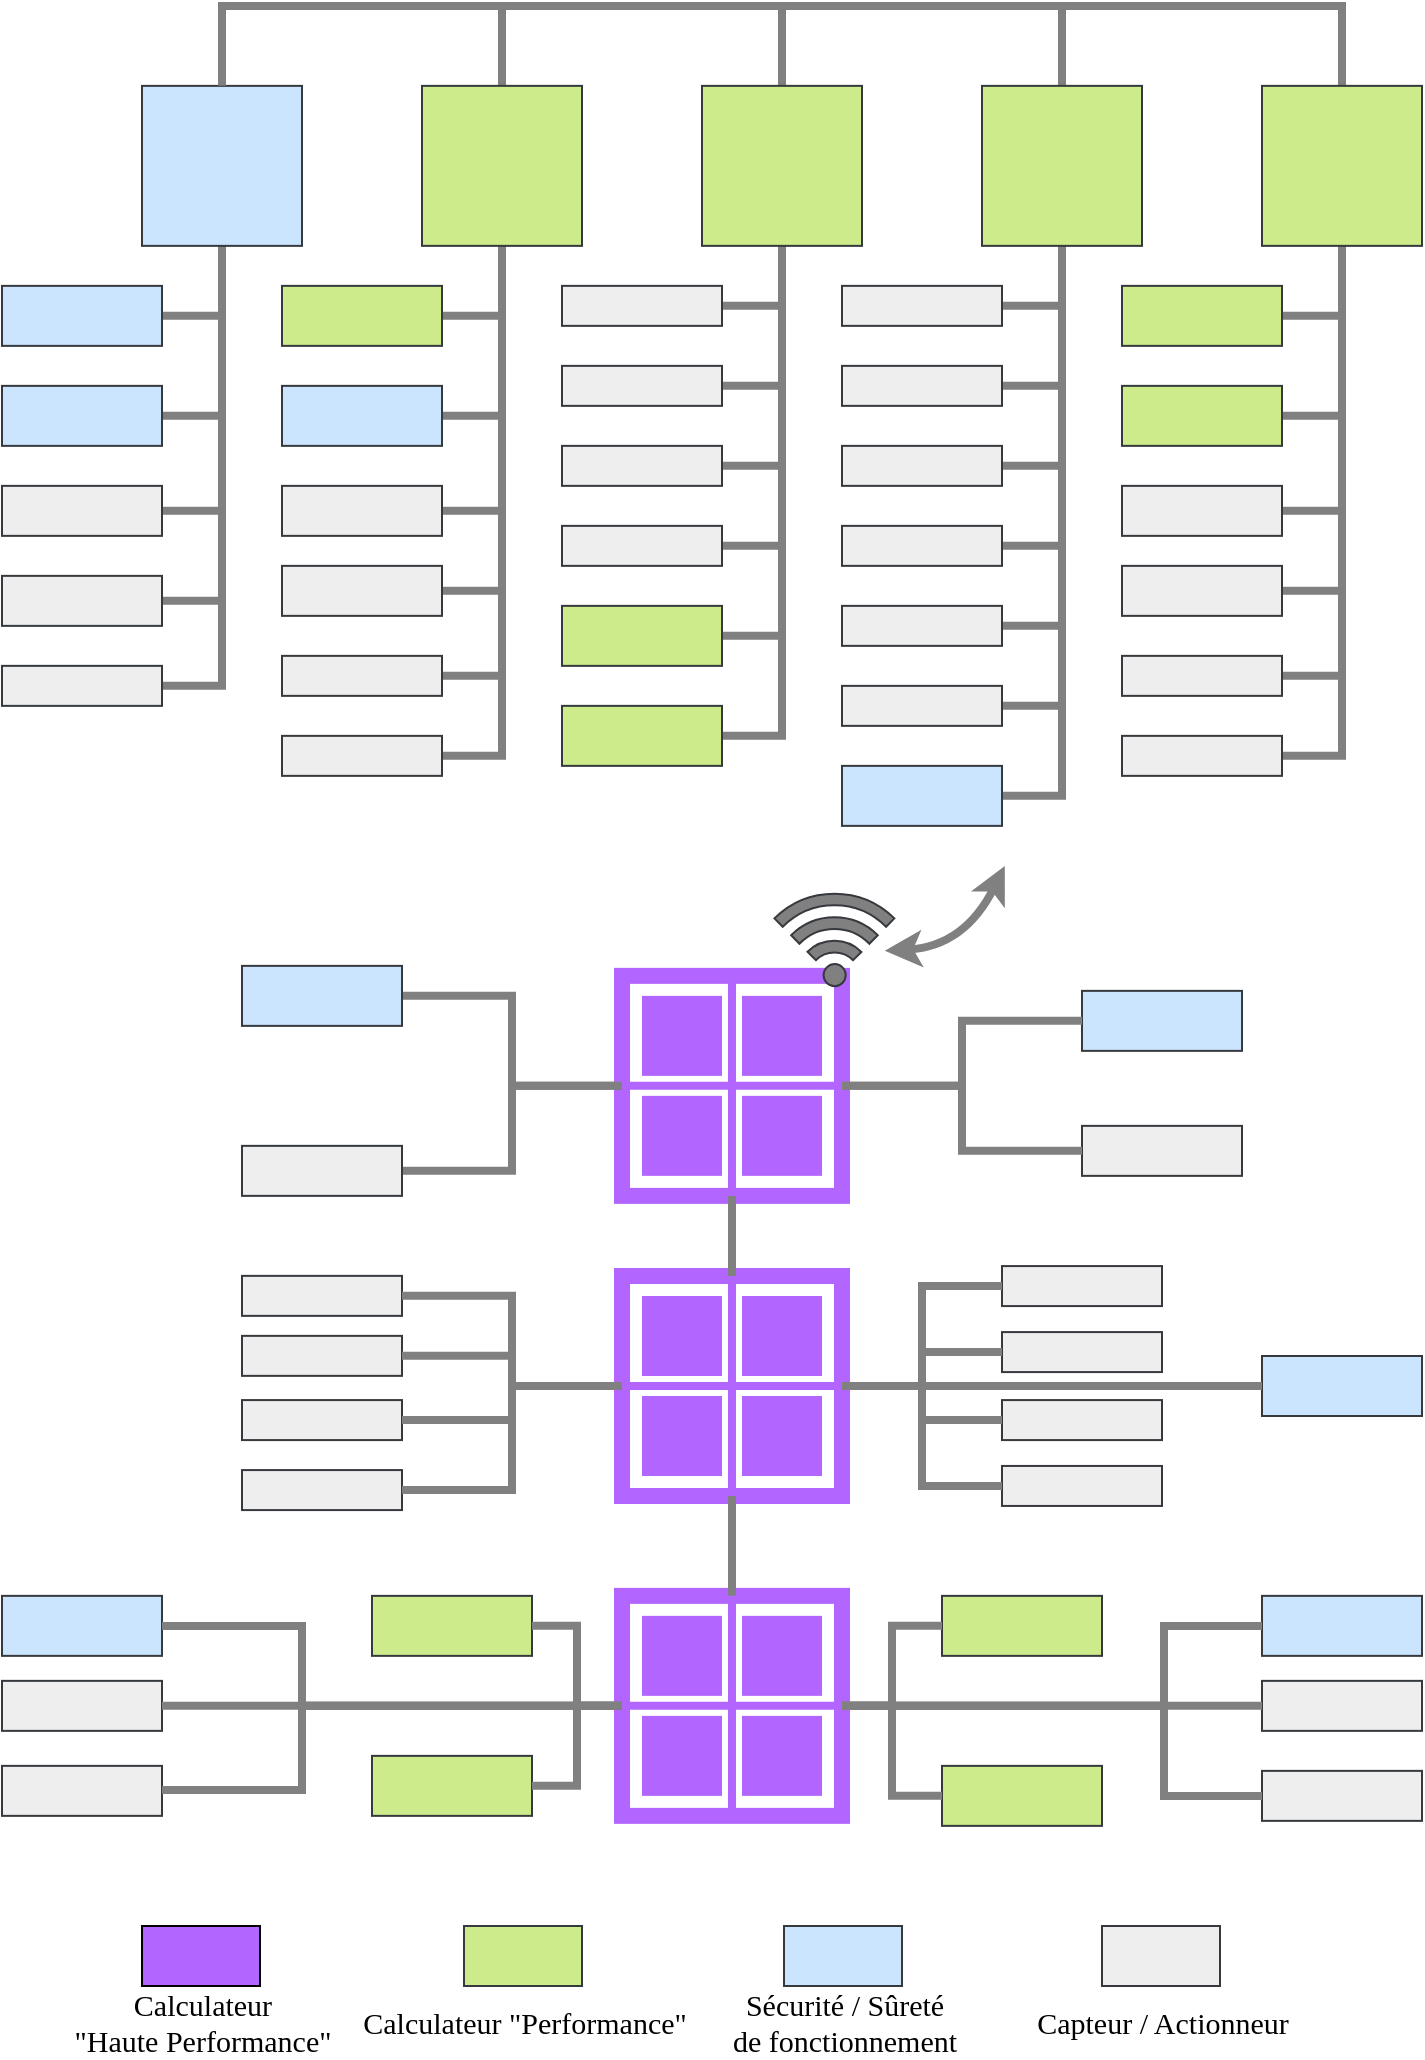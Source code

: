 <mxfile version="19.0.3" type="device"><diagram id="6a731a19-8d31-9384-78a2-239565b7b9f0" name="Page-1"><mxGraphModel dx="826" dy="1018" grid="1" gridSize="10" guides="1" tooltips="1" connect="1" arrows="1" fold="1" page="1" pageScale="1" pageWidth="827" pageHeight="1169" background="none" math="0" shadow="0"><root><mxCell id="0"/><mxCell id="1" parent="0"/><mxCell id="04_-wa05nAmC0CfbN7L5-2446" value="" style="rounded=0;whiteSpace=wrap;html=1;shadow=0;sketch=0;fillColor=none;strokeColor=#B266FF;strokeWidth=8;" parent="1" vertex="1"><mxGeometry x="369" y="675" width="110" height="110" as="geometry"/></mxCell><mxCell id="04_-wa05nAmC0CfbN7L5-2442" value="" style="rounded=0;whiteSpace=wrap;html=1;shadow=0;sketch=0;fillColor=none;strokeColor=#B266FF;strokeWidth=8;" parent="1" vertex="1"><mxGeometry x="369" y="524.93" width="110" height="110" as="geometry"/></mxCell><mxCell id="04_-wa05nAmC0CfbN7L5-2496" value="" style="rounded=0;whiteSpace=wrap;html=1;shadow=0;sketch=0;fillColor=none;strokeColor=#B266FF;strokeWidth=8;" parent="1" vertex="1"><mxGeometry x="369" y="834.93" width="110" height="110" as="geometry"/></mxCell><mxCell id="04_-wa05nAmC0CfbN7L5-2453" style="edgeStyle=orthogonalEdgeStyle;shape=connector;rounded=0;orthogonalLoop=1;jettySize=auto;html=1;labelBackgroundColor=default;fontFamily=Helvetica;fontSize=11;fontColor=default;endArrow=none;endFill=0;strokeColor=#808080;strokeWidth=4;elbow=vertical;" parent="1" source="04_-wa05nAmC0CfbN7L5-2442" target="04_-wa05nAmC0CfbN7L5-2446" edge="1"><mxGeometry relative="1" as="geometry"/></mxCell><mxCell id="04_-wa05nAmC0CfbN7L5-2346" style="edgeStyle=orthogonalEdgeStyle;rounded=0;orthogonalLoop=1;jettySize=auto;html=1;entryX=1;entryY=0.5;entryDx=0;entryDy=0;elbow=vertical;endArrow=none;endFill=0;strokeWidth=4;strokeColor=#808080;" parent="1" source="04_-wa05nAmC0CfbN7L5-2292" target="04_-wa05nAmC0CfbN7L5-2305" edge="1"><mxGeometry relative="1" as="geometry"/></mxCell><mxCell id="04_-wa05nAmC0CfbN7L5-2347" style="edgeStyle=orthogonalEdgeStyle;rounded=0;orthogonalLoop=1;jettySize=auto;html=1;entryX=1;entryY=0.5;entryDx=0;entryDy=0;elbow=vertical;endArrow=none;endFill=0;strokeWidth=4;strokeColor=#808080;" parent="1" source="04_-wa05nAmC0CfbN7L5-2292" target="04_-wa05nAmC0CfbN7L5-2306" edge="1"><mxGeometry relative="1" as="geometry"/></mxCell><mxCell id="04_-wa05nAmC0CfbN7L5-2348" style="edgeStyle=orthogonalEdgeStyle;rounded=0;orthogonalLoop=1;jettySize=auto;html=1;entryX=1;entryY=0.5;entryDx=0;entryDy=0;elbow=vertical;endArrow=none;endFill=0;strokeWidth=4;strokeColor=#808080;" parent="1" source="04_-wa05nAmC0CfbN7L5-2292" target="04_-wa05nAmC0CfbN7L5-2323" edge="1"><mxGeometry relative="1" as="geometry"/></mxCell><mxCell id="04_-wa05nAmC0CfbN7L5-2349" style="edgeStyle=orthogonalEdgeStyle;rounded=0;orthogonalLoop=1;jettySize=auto;html=1;entryX=1;entryY=0.5;entryDx=0;entryDy=0;elbow=vertical;endArrow=none;endFill=0;strokeWidth=4;strokeColor=#808080;" parent="1" source="04_-wa05nAmC0CfbN7L5-2292" target="04_-wa05nAmC0CfbN7L5-2324" edge="1"><mxGeometry relative="1" as="geometry"/></mxCell><mxCell id="04_-wa05nAmC0CfbN7L5-2350" style="edgeStyle=orthogonalEdgeStyle;rounded=0;orthogonalLoop=1;jettySize=auto;html=1;entryX=1;entryY=0.5;entryDx=0;entryDy=0;elbow=vertical;endArrow=none;endFill=0;strokeWidth=4;strokeColor=#808080;" parent="1" source="04_-wa05nAmC0CfbN7L5-2292" target="04_-wa05nAmC0CfbN7L5-2318" edge="1"><mxGeometry relative="1" as="geometry"/></mxCell><mxCell id="04_-wa05nAmC0CfbN7L5-2357" style="edgeStyle=orthogonalEdgeStyle;rounded=0;orthogonalLoop=1;jettySize=auto;html=1;entryX=0.5;entryY=0;entryDx=0;entryDy=0;elbow=vertical;exitX=0.5;exitY=0;exitDx=0;exitDy=0;endArrow=none;endFill=0;strokeWidth=4;strokeColor=#808080;" parent="1" source="04_-wa05nAmC0CfbN7L5-2292" target="04_-wa05nAmC0CfbN7L5-2296" edge="1"><mxGeometry relative="1" as="geometry"><Array as="points"><mxPoint x="169" y="39.93"/><mxPoint x="729" y="39.93"/></Array></mxGeometry></mxCell><mxCell id="04_-wa05nAmC0CfbN7L5-2292" value="" style="rounded=0;whiteSpace=wrap;html=1;fillColor=#cce5ff;strokeColor=#36393d;" parent="1" vertex="1"><mxGeometry x="129" y="79.93" width="80" height="80" as="geometry"/></mxCell><mxCell id="04_-wa05nAmC0CfbN7L5-2351" style="edgeStyle=orthogonalEdgeStyle;rounded=0;orthogonalLoop=1;jettySize=auto;html=1;entryX=1;entryY=0.5;entryDx=0;entryDy=0;elbow=vertical;endArrow=none;endFill=0;strokeWidth=4;strokeColor=#808080;" parent="1" source="04_-wa05nAmC0CfbN7L5-2293" target="04_-wa05nAmC0CfbN7L5-2299" edge="1"><mxGeometry relative="1" as="geometry"/></mxCell><mxCell id="04_-wa05nAmC0CfbN7L5-2352" style="edgeStyle=orthogonalEdgeStyle;rounded=0;orthogonalLoop=1;jettySize=auto;html=1;entryX=1;entryY=0.5;entryDx=0;entryDy=0;elbow=vertical;endArrow=none;endFill=0;strokeWidth=4;strokeColor=#808080;" parent="1" source="04_-wa05nAmC0CfbN7L5-2293" target="04_-wa05nAmC0CfbN7L5-2304" edge="1"><mxGeometry relative="1" as="geometry"/></mxCell><mxCell id="04_-wa05nAmC0CfbN7L5-2353" style="edgeStyle=orthogonalEdgeStyle;rounded=0;orthogonalLoop=1;jettySize=auto;html=1;entryX=1;entryY=0.5;entryDx=0;entryDy=0;elbow=vertical;endArrow=none;endFill=0;strokeWidth=4;strokeColor=#808080;" parent="1" source="04_-wa05nAmC0CfbN7L5-2293" target="04_-wa05nAmC0CfbN7L5-2308" edge="1"><mxGeometry relative="1" as="geometry"/></mxCell><mxCell id="04_-wa05nAmC0CfbN7L5-2354" style="edgeStyle=orthogonalEdgeStyle;rounded=0;orthogonalLoop=1;jettySize=auto;html=1;entryX=1;entryY=0.5;entryDx=0;entryDy=0;elbow=vertical;endArrow=none;endFill=0;strokeWidth=4;strokeColor=#808080;" parent="1" source="04_-wa05nAmC0CfbN7L5-2293" target="04_-wa05nAmC0CfbN7L5-2309" edge="1"><mxGeometry relative="1" as="geometry"/></mxCell><mxCell id="04_-wa05nAmC0CfbN7L5-2355" style="edgeStyle=orthogonalEdgeStyle;rounded=0;orthogonalLoop=1;jettySize=auto;html=1;entryX=1;entryY=0.5;entryDx=0;entryDy=0;elbow=vertical;endArrow=none;endFill=0;strokeWidth=4;strokeColor=#808080;" parent="1" source="04_-wa05nAmC0CfbN7L5-2293" target="04_-wa05nAmC0CfbN7L5-2321" edge="1"><mxGeometry relative="1" as="geometry"/></mxCell><mxCell id="04_-wa05nAmC0CfbN7L5-2356" style="edgeStyle=orthogonalEdgeStyle;rounded=0;orthogonalLoop=1;jettySize=auto;html=1;entryX=1;entryY=0.5;entryDx=0;entryDy=0;elbow=vertical;endArrow=none;endFill=0;strokeWidth=4;strokeColor=#808080;" parent="1" source="04_-wa05nAmC0CfbN7L5-2293" target="04_-wa05nAmC0CfbN7L5-2345" edge="1"><mxGeometry relative="1" as="geometry"/></mxCell><mxCell id="04_-wa05nAmC0CfbN7L5-2358" style="edgeStyle=orthogonalEdgeStyle;rounded=0;orthogonalLoop=1;jettySize=auto;html=1;entryX=0.5;entryY=0;entryDx=0;entryDy=0;elbow=vertical;exitX=0.5;exitY=0;exitDx=0;exitDy=0;endArrow=none;endFill=0;strokeWidth=4;strokeColor=#808080;" parent="1" source="04_-wa05nAmC0CfbN7L5-2293" target="04_-wa05nAmC0CfbN7L5-2295" edge="1"><mxGeometry relative="1" as="geometry"><Array as="points"><mxPoint x="309" y="39.93"/><mxPoint x="589" y="39.93"/></Array></mxGeometry></mxCell><mxCell id="04_-wa05nAmC0CfbN7L5-2293" value="" style="rounded=0;whiteSpace=wrap;html=1;fillColor=#cdeb8b;strokeColor=#36393d;" parent="1" vertex="1"><mxGeometry x="269" y="79.93" width="80" height="80" as="geometry"/></mxCell><mxCell id="04_-wa05nAmC0CfbN7L5-2339" style="edgeStyle=orthogonalEdgeStyle;rounded=0;orthogonalLoop=1;jettySize=auto;html=1;entryX=1;entryY=0.5;entryDx=0;entryDy=0;elbow=vertical;endArrow=none;endFill=0;strokeWidth=4;strokeColor=#808080;" parent="1" source="04_-wa05nAmC0CfbN7L5-2294" target="04_-wa05nAmC0CfbN7L5-2320" edge="1"><mxGeometry relative="1" as="geometry"/></mxCell><mxCell id="04_-wa05nAmC0CfbN7L5-2340" style="edgeStyle=orthogonalEdgeStyle;rounded=0;orthogonalLoop=1;jettySize=auto;html=1;entryX=1;entryY=0.5;entryDx=0;entryDy=0;elbow=vertical;endArrow=none;endFill=0;strokeWidth=4;strokeColor=#808080;" parent="1" source="04_-wa05nAmC0CfbN7L5-2294" target="04_-wa05nAmC0CfbN7L5-2317" edge="1"><mxGeometry relative="1" as="geometry"/></mxCell><mxCell id="04_-wa05nAmC0CfbN7L5-2341" style="edgeStyle=orthogonalEdgeStyle;rounded=0;orthogonalLoop=1;jettySize=auto;html=1;entryX=1;entryY=0.5;entryDx=0;entryDy=0;elbow=vertical;endArrow=none;endFill=0;strokeWidth=4;strokeColor=#808080;" parent="1" source="04_-wa05nAmC0CfbN7L5-2294" target="04_-wa05nAmC0CfbN7L5-2310" edge="1"><mxGeometry relative="1" as="geometry"/></mxCell><mxCell id="04_-wa05nAmC0CfbN7L5-2342" style="edgeStyle=orthogonalEdgeStyle;rounded=0;orthogonalLoop=1;jettySize=auto;html=1;entryX=1;entryY=0.5;entryDx=0;entryDy=0;elbow=vertical;endArrow=none;endFill=0;strokeWidth=4;strokeColor=#808080;" parent="1" source="04_-wa05nAmC0CfbN7L5-2294" target="04_-wa05nAmC0CfbN7L5-2307" edge="1"><mxGeometry relative="1" as="geometry"/></mxCell><mxCell id="04_-wa05nAmC0CfbN7L5-2343" style="edgeStyle=orthogonalEdgeStyle;rounded=0;orthogonalLoop=1;jettySize=auto;html=1;entryX=1;entryY=0.5;entryDx=0;entryDy=0;elbow=vertical;endArrow=none;endFill=0;strokeWidth=4;strokeColor=#808080;" parent="1" source="04_-wa05nAmC0CfbN7L5-2294" target="04_-wa05nAmC0CfbN7L5-2300" edge="1"><mxGeometry relative="1" as="geometry"/></mxCell><mxCell id="04_-wa05nAmC0CfbN7L5-2344" style="edgeStyle=orthogonalEdgeStyle;rounded=0;orthogonalLoop=1;jettySize=auto;html=1;entryX=1;entryY=0.5;entryDx=0;entryDy=0;elbow=vertical;endArrow=none;endFill=0;strokeWidth=4;strokeColor=#808080;" parent="1" source="04_-wa05nAmC0CfbN7L5-2294" target="04_-wa05nAmC0CfbN7L5-2301" edge="1"><mxGeometry relative="1" as="geometry"/></mxCell><mxCell id="04_-wa05nAmC0CfbN7L5-2359" style="edgeStyle=orthogonalEdgeStyle;rounded=0;orthogonalLoop=1;jettySize=auto;html=1;entryX=0.5;entryY=0;entryDx=0;entryDy=0;elbow=vertical;exitX=0.5;exitY=0;exitDx=0;exitDy=0;endArrow=none;endFill=0;strokeWidth=4;strokeColor=#808080;" parent="1" source="04_-wa05nAmC0CfbN7L5-2294" target="04_-wa05nAmC0CfbN7L5-2292" edge="1"><mxGeometry relative="1" as="geometry"><Array as="points"><mxPoint x="449" y="39.93"/><mxPoint x="169" y="39.93"/></Array></mxGeometry></mxCell><mxCell id="04_-wa05nAmC0CfbN7L5-2294" value="" style="rounded=0;whiteSpace=wrap;html=1;fillColor=#cdeb8b;strokeColor=#36393d;" parent="1" vertex="1"><mxGeometry x="409" y="79.93" width="80" height="80" as="geometry"/></mxCell><mxCell id="04_-wa05nAmC0CfbN7L5-2332" style="edgeStyle=orthogonalEdgeStyle;rounded=0;orthogonalLoop=1;jettySize=auto;html=1;entryX=1;entryY=0.5;entryDx=0;entryDy=0;elbow=vertical;endArrow=none;endFill=0;strokeWidth=4;strokeColor=#808080;" parent="1" source="04_-wa05nAmC0CfbN7L5-2295" target="04_-wa05nAmC0CfbN7L5-2315" edge="1"><mxGeometry relative="1" as="geometry"/></mxCell><mxCell id="04_-wa05nAmC0CfbN7L5-2333" style="edgeStyle=orthogonalEdgeStyle;rounded=0;orthogonalLoop=1;jettySize=auto;html=1;entryX=1;entryY=0.5;entryDx=0;entryDy=0;elbow=vertical;endArrow=none;endFill=0;strokeWidth=4;strokeColor=#808080;" parent="1" source="04_-wa05nAmC0CfbN7L5-2295" target="04_-wa05nAmC0CfbN7L5-2312" edge="1"><mxGeometry relative="1" as="geometry"/></mxCell><mxCell id="04_-wa05nAmC0CfbN7L5-2334" style="edgeStyle=orthogonalEdgeStyle;rounded=0;orthogonalLoop=1;jettySize=auto;html=1;entryX=1;entryY=0.5;entryDx=0;entryDy=0;elbow=vertical;endArrow=none;endFill=0;strokeWidth=4;strokeColor=#808080;" parent="1" source="04_-wa05nAmC0CfbN7L5-2295" target="04_-wa05nAmC0CfbN7L5-2313" edge="1"><mxGeometry relative="1" as="geometry"/></mxCell><mxCell id="04_-wa05nAmC0CfbN7L5-2335" style="edgeStyle=orthogonalEdgeStyle;rounded=0;orthogonalLoop=1;jettySize=auto;html=1;entryX=1;entryY=0.5;entryDx=0;entryDy=0;elbow=vertical;endArrow=none;endFill=0;strokeWidth=4;strokeColor=#808080;" parent="1" source="04_-wa05nAmC0CfbN7L5-2295" target="04_-wa05nAmC0CfbN7L5-2314" edge="1"><mxGeometry relative="1" as="geometry"/></mxCell><mxCell id="04_-wa05nAmC0CfbN7L5-2336" style="edgeStyle=orthogonalEdgeStyle;rounded=0;orthogonalLoop=1;jettySize=auto;html=1;entryX=1;entryY=0.5;entryDx=0;entryDy=0;elbow=vertical;endArrow=none;endFill=0;strokeWidth=4;strokeColor=#808080;" parent="1" source="04_-wa05nAmC0CfbN7L5-2295" target="04_-wa05nAmC0CfbN7L5-2311" edge="1"><mxGeometry relative="1" as="geometry"/></mxCell><mxCell id="04_-wa05nAmC0CfbN7L5-2337" style="edgeStyle=orthogonalEdgeStyle;rounded=0;orthogonalLoop=1;jettySize=auto;html=1;entryX=1;entryY=0.5;entryDx=0;entryDy=0;elbow=vertical;endArrow=none;endFill=0;strokeWidth=4;strokeColor=#808080;" parent="1" source="04_-wa05nAmC0CfbN7L5-2295" target="04_-wa05nAmC0CfbN7L5-2302" edge="1"><mxGeometry relative="1" as="geometry"/></mxCell><mxCell id="04_-wa05nAmC0CfbN7L5-2338" style="edgeStyle=orthogonalEdgeStyle;rounded=0;orthogonalLoop=1;jettySize=auto;html=1;entryX=1;entryY=0.5;entryDx=0;entryDy=0;elbow=vertical;endArrow=none;endFill=0;strokeWidth=4;strokeColor=#808080;" parent="1" source="04_-wa05nAmC0CfbN7L5-2295" target="04_-wa05nAmC0CfbN7L5-2303" edge="1"><mxGeometry relative="1" as="geometry"/></mxCell><mxCell id="04_-wa05nAmC0CfbN7L5-2295" value="" style="rounded=0;whiteSpace=wrap;html=1;fillColor=#cdeb8b;strokeColor=#36393d;" parent="1" vertex="1"><mxGeometry x="549" y="79.93" width="80" height="80" as="geometry"/></mxCell><mxCell id="04_-wa05nAmC0CfbN7L5-2326" style="edgeStyle=orthogonalEdgeStyle;rounded=0;orthogonalLoop=1;jettySize=auto;html=1;entryX=1;entryY=0.5;entryDx=0;entryDy=0;elbow=vertical;endArrow=none;endFill=0;strokeWidth=4;strokeColor=#808080;" parent="1" source="04_-wa05nAmC0CfbN7L5-2296" target="04_-wa05nAmC0CfbN7L5-2297" edge="1"><mxGeometry relative="1" as="geometry"/></mxCell><mxCell id="04_-wa05nAmC0CfbN7L5-2327" style="edgeStyle=orthogonalEdgeStyle;rounded=0;orthogonalLoop=1;jettySize=auto;html=1;entryX=1;entryY=0.5;entryDx=0;entryDy=0;elbow=vertical;endArrow=none;endFill=0;strokeWidth=4;strokeColor=#808080;" parent="1" source="04_-wa05nAmC0CfbN7L5-2296" target="04_-wa05nAmC0CfbN7L5-2298" edge="1"><mxGeometry relative="1" as="geometry"/></mxCell><mxCell id="04_-wa05nAmC0CfbN7L5-2328" style="edgeStyle=orthogonalEdgeStyle;rounded=0;orthogonalLoop=1;jettySize=auto;html=1;entryX=1;entryY=0.5;entryDx=0;entryDy=0;elbow=vertical;endArrow=none;endFill=0;strokeWidth=4;strokeColor=#808080;" parent="1" source="04_-wa05nAmC0CfbN7L5-2296" target="04_-wa05nAmC0CfbN7L5-2325" edge="1"><mxGeometry relative="1" as="geometry"/></mxCell><mxCell id="04_-wa05nAmC0CfbN7L5-2329" style="edgeStyle=orthogonalEdgeStyle;rounded=0;orthogonalLoop=1;jettySize=auto;html=1;entryX=1;entryY=0.5;entryDx=0;entryDy=0;elbow=vertical;endArrow=none;endFill=0;strokeWidth=4;strokeColor=#808080;" parent="1" source="04_-wa05nAmC0CfbN7L5-2296" target="04_-wa05nAmC0CfbN7L5-2322" edge="1"><mxGeometry relative="1" as="geometry"/></mxCell><mxCell id="04_-wa05nAmC0CfbN7L5-2330" style="edgeStyle=orthogonalEdgeStyle;rounded=0;orthogonalLoop=1;jettySize=auto;html=1;entryX=1;entryY=0.5;entryDx=0;entryDy=0;elbow=vertical;endArrow=none;endFill=0;strokeWidth=4;strokeColor=#808080;" parent="1" source="04_-wa05nAmC0CfbN7L5-2296" target="04_-wa05nAmC0CfbN7L5-2319" edge="1"><mxGeometry relative="1" as="geometry"/></mxCell><mxCell id="04_-wa05nAmC0CfbN7L5-2331" style="edgeStyle=orthogonalEdgeStyle;rounded=0;orthogonalLoop=1;jettySize=auto;html=1;entryX=1;entryY=0.5;entryDx=0;entryDy=0;elbow=vertical;endArrow=none;endFill=0;strokeWidth=4;strokeColor=#808080;" parent="1" source="04_-wa05nAmC0CfbN7L5-2296" target="04_-wa05nAmC0CfbN7L5-2316" edge="1"><mxGeometry relative="1" as="geometry"/></mxCell><mxCell id="04_-wa05nAmC0CfbN7L5-2296" value="" style="rounded=0;whiteSpace=wrap;html=1;fillColor=#cdeb8b;strokeColor=#36393d;" parent="1" vertex="1"><mxGeometry x="689" y="79.93" width="80" height="80" as="geometry"/></mxCell><mxCell id="04_-wa05nAmC0CfbN7L5-2297" value="" style="rounded=0;whiteSpace=wrap;html=1;fillColor=#cdeb8b;strokeColor=#36393d;" parent="1" vertex="1"><mxGeometry x="619" y="179.93" width="80" height="30" as="geometry"/></mxCell><mxCell id="04_-wa05nAmC0CfbN7L5-2298" value="" style="rounded=0;whiteSpace=wrap;html=1;fillColor=#cdeb8b;strokeColor=#36393d;" parent="1" vertex="1"><mxGeometry x="619" y="229.93" width="80" height="30" as="geometry"/></mxCell><mxCell id="04_-wa05nAmC0CfbN7L5-2299" value="" style="rounded=0;whiteSpace=wrap;html=1;fillColor=#cdeb8b;strokeColor=#36393d;" parent="1" vertex="1"><mxGeometry x="199" y="179.93" width="80" height="30" as="geometry"/></mxCell><mxCell id="04_-wa05nAmC0CfbN7L5-2300" value="" style="rounded=0;whiteSpace=wrap;html=1;fillColor=#cdeb8b;strokeColor=#36393d;" parent="1" vertex="1"><mxGeometry x="339" y="339.93" width="80" height="30" as="geometry"/></mxCell><mxCell id="04_-wa05nAmC0CfbN7L5-2301" value="" style="rounded=0;whiteSpace=wrap;html=1;fillColor=#cdeb8b;strokeColor=#36393d;" parent="1" vertex="1"><mxGeometry x="339" y="389.93" width="80" height="30" as="geometry"/></mxCell><mxCell id="04_-wa05nAmC0CfbN7L5-2302" value="" style="rounded=0;whiteSpace=wrap;html=1;fillColor=#eeeeee;strokeColor=#36393d;" parent="1" vertex="1"><mxGeometry x="479" y="379.93" width="80" height="20" as="geometry"/></mxCell><mxCell id="04_-wa05nAmC0CfbN7L5-2303" value="" style="rounded=0;whiteSpace=wrap;html=1;fillColor=#cce5ff;strokeColor=#36393d;" parent="1" vertex="1"><mxGeometry x="479" y="419.93" width="80" height="30" as="geometry"/></mxCell><mxCell id="04_-wa05nAmC0CfbN7L5-2304" value="" style="rounded=0;whiteSpace=wrap;html=1;fillColor=#cce5ff;strokeColor=#36393d;" parent="1" vertex="1"><mxGeometry x="199" y="229.93" width="80" height="30" as="geometry"/></mxCell><mxCell id="04_-wa05nAmC0CfbN7L5-2305" value="" style="rounded=0;whiteSpace=wrap;html=1;fillColor=#cce5ff;strokeColor=#36393d;" parent="1" vertex="1"><mxGeometry x="59" y="179.93" width="80" height="30" as="geometry"/></mxCell><mxCell id="04_-wa05nAmC0CfbN7L5-2306" value="" style="rounded=0;whiteSpace=wrap;html=1;fillColor=#cce5ff;strokeColor=#36393d;" parent="1" vertex="1"><mxGeometry x="59" y="229.93" width="80" height="30" as="geometry"/></mxCell><mxCell id="04_-wa05nAmC0CfbN7L5-2307" value="" style="rounded=0;whiteSpace=wrap;html=1;fillColor=#eeeeee;strokeColor=#36393d;" parent="1" vertex="1"><mxGeometry x="339" y="299.93" width="80" height="20" as="geometry"/></mxCell><mxCell id="04_-wa05nAmC0CfbN7L5-2308" value="" style="rounded=0;whiteSpace=wrap;html=1;fillColor=#eeeeee;strokeColor=#36393d;" parent="1" vertex="1"><mxGeometry x="199" y="279.93" width="80" height="25" as="geometry"/></mxCell><mxCell id="04_-wa05nAmC0CfbN7L5-2309" value="" style="rounded=0;whiteSpace=wrap;html=1;fillColor=#eeeeee;strokeColor=#36393d;" parent="1" vertex="1"><mxGeometry x="199" y="319.93" width="80" height="25" as="geometry"/></mxCell><mxCell id="04_-wa05nAmC0CfbN7L5-2310" value="" style="rounded=0;whiteSpace=wrap;html=1;fillColor=#eeeeee;strokeColor=#36393d;" parent="1" vertex="1"><mxGeometry x="339" y="259.93" width="80" height="20" as="geometry"/></mxCell><mxCell id="04_-wa05nAmC0CfbN7L5-2311" value="" style="rounded=0;whiteSpace=wrap;html=1;fillColor=#eeeeee;strokeColor=#36393d;" parent="1" vertex="1"><mxGeometry x="479" y="339.93" width="80" height="20" as="geometry"/></mxCell><mxCell id="04_-wa05nAmC0CfbN7L5-2312" value="" style="rounded=0;whiteSpace=wrap;html=1;fillColor=#eeeeee;strokeColor=#36393d;" parent="1" vertex="1"><mxGeometry x="479" y="219.93" width="80" height="20" as="geometry"/></mxCell><mxCell id="04_-wa05nAmC0CfbN7L5-2313" value="" style="rounded=0;whiteSpace=wrap;html=1;fillColor=#eeeeee;strokeColor=#36393d;" parent="1" vertex="1"><mxGeometry x="479" y="259.93" width="80" height="20" as="geometry"/></mxCell><mxCell id="04_-wa05nAmC0CfbN7L5-2314" value="" style="rounded=0;whiteSpace=wrap;html=1;fillColor=#eeeeee;strokeColor=#36393d;" parent="1" vertex="1"><mxGeometry x="479" y="299.93" width="80" height="20" as="geometry"/></mxCell><mxCell id="04_-wa05nAmC0CfbN7L5-2315" value="" style="rounded=0;whiteSpace=wrap;html=1;fillColor=#eeeeee;strokeColor=#36393d;" parent="1" vertex="1"><mxGeometry x="479" y="179.93" width="80" height="20" as="geometry"/></mxCell><mxCell id="04_-wa05nAmC0CfbN7L5-2316" value="" style="rounded=0;whiteSpace=wrap;html=1;fillColor=#eeeeee;strokeColor=#36393d;" parent="1" vertex="1"><mxGeometry x="619" y="404.93" width="80" height="20" as="geometry"/></mxCell><mxCell id="04_-wa05nAmC0CfbN7L5-2317" value="" style="rounded=0;whiteSpace=wrap;html=1;fillColor=#eeeeee;strokeColor=#36393d;" parent="1" vertex="1"><mxGeometry x="339" y="219.93" width="80" height="20" as="geometry"/></mxCell><mxCell id="04_-wa05nAmC0CfbN7L5-2318" value="" style="rounded=0;whiteSpace=wrap;html=1;fillColor=#eeeeee;strokeColor=#36393d;" parent="1" vertex="1"><mxGeometry x="59" y="369.93" width="80" height="20" as="geometry"/></mxCell><mxCell id="04_-wa05nAmC0CfbN7L5-2319" value="" style="rounded=0;whiteSpace=wrap;html=1;fillColor=#eeeeee;strokeColor=#36393d;" parent="1" vertex="1"><mxGeometry x="619" y="364.93" width="80" height="20" as="geometry"/></mxCell><mxCell id="04_-wa05nAmC0CfbN7L5-2320" value="" style="rounded=0;whiteSpace=wrap;html=1;fillColor=#eeeeee;strokeColor=#36393d;" parent="1" vertex="1"><mxGeometry x="339" y="179.93" width="80" height="20" as="geometry"/></mxCell><mxCell id="04_-wa05nAmC0CfbN7L5-2321" value="" style="rounded=0;whiteSpace=wrap;html=1;fillColor=#eeeeee;strokeColor=#36393d;" parent="1" vertex="1"><mxGeometry x="199" y="364.93" width="80" height="20" as="geometry"/></mxCell><mxCell id="04_-wa05nAmC0CfbN7L5-2322" value="" style="rounded=0;whiteSpace=wrap;html=1;fillColor=#eeeeee;strokeColor=#36393d;" parent="1" vertex="1"><mxGeometry x="619" y="319.93" width="80" height="25" as="geometry"/></mxCell><mxCell id="04_-wa05nAmC0CfbN7L5-2323" value="" style="rounded=0;whiteSpace=wrap;html=1;fillColor=#eeeeee;strokeColor=#36393d;" parent="1" vertex="1"><mxGeometry x="59" y="279.93" width="80" height="25" as="geometry"/></mxCell><mxCell id="04_-wa05nAmC0CfbN7L5-2324" value="" style="rounded=0;whiteSpace=wrap;html=1;fillColor=#eeeeee;strokeColor=#36393d;" parent="1" vertex="1"><mxGeometry x="59" y="324.93" width="80" height="25" as="geometry"/></mxCell><mxCell id="04_-wa05nAmC0CfbN7L5-2325" value="" style="rounded=0;whiteSpace=wrap;html=1;fillColor=#eeeeee;strokeColor=#36393d;" parent="1" vertex="1"><mxGeometry x="619" y="279.93" width="80" height="25" as="geometry"/></mxCell><mxCell id="04_-wa05nAmC0CfbN7L5-2345" value="" style="rounded=0;whiteSpace=wrap;html=1;fillColor=#eeeeee;strokeColor=#36393d;" parent="1" vertex="1"><mxGeometry x="199" y="404.93" width="80" height="20" as="geometry"/></mxCell><mxCell id="04_-wa05nAmC0CfbN7L5-2456" style="edgeStyle=orthogonalEdgeStyle;shape=connector;rounded=0;orthogonalLoop=1;jettySize=auto;html=1;entryX=0;entryY=0.5;entryDx=0;entryDy=0;labelBackgroundColor=default;fontFamily=Helvetica;fontSize=11;fontColor=default;endArrow=none;endFill=0;strokeColor=#808080;strokeWidth=4;elbow=vertical;" parent="1" source="04_-wa05nAmC0CfbN7L5-2429" target="04_-wa05nAmC0CfbN7L5-2442" edge="1"><mxGeometry relative="1" as="geometry"/></mxCell><mxCell id="04_-wa05nAmC0CfbN7L5-2429" value="" style="rounded=0;whiteSpace=wrap;html=1;fillColor=#cce5ff;strokeColor=#36393d;" parent="1" vertex="1"><mxGeometry x="179" y="519.93" width="80" height="30" as="geometry"/></mxCell><mxCell id="04_-wa05nAmC0CfbN7L5-2431" value="" style="rounded=0;whiteSpace=wrap;html=1;fillColor=#eeeeee;strokeColor=#36393d;" parent="1" vertex="1"><mxGeometry x="689" y="877.43" width="80" height="25" as="geometry"/></mxCell><mxCell id="04_-wa05nAmC0CfbN7L5-2437" value="" style="sketch=0;aspect=fixed;pointerEvents=1;shadow=0;dashed=0;html=1;strokeColor=#36393d;labelPosition=center;verticalLabelPosition=bottom;verticalAlign=top;align=center;fillColor=#808080;shape=mxgraph.mscae.enterprise.wireless_connection;rotation=-90;" parent="1" vertex="1"><mxGeometry x="450" y="474.93" width="50.4" height="60" as="geometry"/></mxCell><mxCell id="04_-wa05nAmC0CfbN7L5-2455" style="edgeStyle=orthogonalEdgeStyle;shape=connector;rounded=0;orthogonalLoop=1;jettySize=auto;html=1;entryX=0;entryY=0.5;entryDx=0;entryDy=0;labelBackgroundColor=default;fontFamily=Helvetica;fontSize=11;fontColor=default;endArrow=none;endFill=0;strokeColor=#808080;strokeWidth=4;elbow=vertical;" parent="1" source="04_-wa05nAmC0CfbN7L5-2454" target="04_-wa05nAmC0CfbN7L5-2442" edge="1"><mxGeometry relative="1" as="geometry"/></mxCell><mxCell id="04_-wa05nAmC0CfbN7L5-2454" value="" style="rounded=0;whiteSpace=wrap;html=1;fillColor=#eeeeee;strokeColor=#36393d;" parent="1" vertex="1"><mxGeometry x="179" y="609.93" width="80" height="25" as="geometry"/></mxCell><mxCell id="04_-wa05nAmC0CfbN7L5-2457" value="" style="rounded=0;whiteSpace=wrap;html=1;fillColor=#cce5ff;strokeColor=#36393d;" parent="1" vertex="1"><mxGeometry x="599" y="532.43" width="80" height="30" as="geometry"/></mxCell><mxCell id="04_-wa05nAmC0CfbN7L5-2458" value="" style="rounded=0;whiteSpace=wrap;html=1;fillColor=#eeeeee;strokeColor=#36393d;" parent="1" vertex="1"><mxGeometry x="599" y="599.93" width="80" height="25" as="geometry"/></mxCell><mxCell id="04_-wa05nAmC0CfbN7L5-2461" style="edgeStyle=orthogonalEdgeStyle;shape=connector;rounded=0;orthogonalLoop=1;jettySize=auto;html=1;labelBackgroundColor=default;fontFamily=Helvetica;fontSize=11;fontColor=default;endArrow=none;endFill=0;strokeColor=#808080;strokeWidth=4;elbow=vertical;" parent="1" source="04_-wa05nAmC0CfbN7L5-2442" target="04_-wa05nAmC0CfbN7L5-2457" edge="1"><mxGeometry relative="1" as="geometry"/></mxCell><mxCell id="04_-wa05nAmC0CfbN7L5-2462" style="edgeStyle=orthogonalEdgeStyle;shape=connector;rounded=0;orthogonalLoop=1;jettySize=auto;html=1;labelBackgroundColor=default;fontFamily=Helvetica;fontSize=11;fontColor=default;endArrow=none;endFill=0;strokeColor=#808080;strokeWidth=4;elbow=vertical;" parent="1" source="04_-wa05nAmC0CfbN7L5-2442" target="04_-wa05nAmC0CfbN7L5-2458" edge="1"><mxGeometry relative="1" as="geometry"/></mxCell><mxCell id="04_-wa05nAmC0CfbN7L5-2463" value="" style="rounded=0;whiteSpace=wrap;html=1;fillColor=#eeeeee;strokeColor=#36393d;" parent="1" vertex="1"><mxGeometry x="559" y="670.04" width="80" height="20" as="geometry"/></mxCell><mxCell id="04_-wa05nAmC0CfbN7L5-2464" value="" style="rounded=0;whiteSpace=wrap;html=1;fillColor=#eeeeee;strokeColor=#36393d;" parent="1" vertex="1"><mxGeometry x="559" y="703.04" width="80" height="20" as="geometry"/></mxCell><mxCell id="04_-wa05nAmC0CfbN7L5-2465" value="" style="rounded=0;whiteSpace=wrap;html=1;fillColor=#eeeeee;strokeColor=#36393d;" parent="1" vertex="1"><mxGeometry x="559" y="737.04" width="80" height="20" as="geometry"/></mxCell><mxCell id="04_-wa05nAmC0CfbN7L5-2466" value="" style="rounded=0;whiteSpace=wrap;html=1;fillColor=#eeeeee;strokeColor=#36393d;" parent="1" vertex="1"><mxGeometry x="559" y="769.97" width="80" height="20" as="geometry"/></mxCell><mxCell id="04_-wa05nAmC0CfbN7L5-2467" value="" style="rounded=0;whiteSpace=wrap;html=1;fillColor=#cce5ff;strokeColor=#36393d;" parent="1" vertex="1"><mxGeometry x="689" y="715" width="80" height="30" as="geometry"/></mxCell><mxCell id="04_-wa05nAmC0CfbN7L5-2468" value="" style="rounded=0;whiteSpace=wrap;html=1;fillColor=#eeeeee;strokeColor=#36393d;" parent="1" vertex="1"><mxGeometry x="179" y="674.93" width="80" height="20" as="geometry"/></mxCell><mxCell id="04_-wa05nAmC0CfbN7L5-2469" value="" style="rounded=0;whiteSpace=wrap;html=1;fillColor=#eeeeee;strokeColor=#36393d;" parent="1" vertex="1"><mxGeometry x="179" y="704.93" width="80" height="20" as="geometry"/></mxCell><mxCell id="04_-wa05nAmC0CfbN7L5-2470" value="" style="rounded=0;whiteSpace=wrap;html=1;fillColor=#eeeeee;strokeColor=#36393d;" parent="1" vertex="1"><mxGeometry x="179" y="737.04" width="80" height="20" as="geometry"/></mxCell><mxCell id="04_-wa05nAmC0CfbN7L5-2471" value="" style="rounded=0;whiteSpace=wrap;html=1;fillColor=#eeeeee;strokeColor=#36393d;" parent="1" vertex="1"><mxGeometry x="179" y="772.04" width="80" height="20" as="geometry"/></mxCell><mxCell id="04_-wa05nAmC0CfbN7L5-2472" value="" style="rounded=0;whiteSpace=wrap;html=1;fillColor=#cce5ff;strokeColor=#36393d;" parent="1" vertex="1"><mxGeometry x="59" y="834.93" width="80" height="30" as="geometry"/></mxCell><mxCell id="04_-wa05nAmC0CfbN7L5-2473" value="" style="rounded=0;whiteSpace=wrap;html=1;fillColor=#eeeeee;strokeColor=#36393d;" parent="1" vertex="1"><mxGeometry x="59" y="877.43" width="80" height="25" as="geometry"/></mxCell><mxCell id="04_-wa05nAmC0CfbN7L5-2474" value="" style="rounded=0;whiteSpace=wrap;html=1;fillColor=#eeeeee;strokeColor=#36393d;" parent="1" vertex="1"><mxGeometry x="59" y="919.93" width="80" height="25" as="geometry"/></mxCell><mxCell id="04_-wa05nAmC0CfbN7L5-2475" value="" style="rounded=0;whiteSpace=wrap;html=1;fillColor=#cdeb8b;strokeColor=#36393d;" parent="1" vertex="1"><mxGeometry x="244" y="914.93" width="80" height="30" as="geometry"/></mxCell><mxCell id="04_-wa05nAmC0CfbN7L5-2476" value="" style="rounded=0;whiteSpace=wrap;html=1;fillColor=#cdeb8b;strokeColor=#36393d;" parent="1" vertex="1"><mxGeometry x="244" y="834.93" width="80" height="30" as="geometry"/></mxCell><mxCell id="04_-wa05nAmC0CfbN7L5-2477" value="" style="rounded=0;whiteSpace=wrap;html=1;fillColor=#cdeb8b;strokeColor=#36393d;" parent="1" vertex="1"><mxGeometry x="529" y="919.93" width="80" height="30" as="geometry"/></mxCell><mxCell id="04_-wa05nAmC0CfbN7L5-2478" value="" style="rounded=0;whiteSpace=wrap;html=1;fillColor=#cdeb8b;strokeColor=#36393d;" parent="1" vertex="1"><mxGeometry x="529" y="834.93" width="80" height="30" as="geometry"/></mxCell><mxCell id="04_-wa05nAmC0CfbN7L5-2479" value="" style="rounded=0;whiteSpace=wrap;html=1;fillColor=#cce5ff;strokeColor=#36393d;" parent="1" vertex="1"><mxGeometry x="689" y="834.93" width="80" height="30" as="geometry"/></mxCell><mxCell id="04_-wa05nAmC0CfbN7L5-2480" value="" style="rounded=0;whiteSpace=wrap;html=1;fillColor=#eeeeee;strokeColor=#36393d;" parent="1" vertex="1"><mxGeometry x="689" y="922.43" width="80" height="25" as="geometry"/></mxCell><mxCell id="04_-wa05nAmC0CfbN7L5-2497" style="edgeStyle=orthogonalEdgeStyle;shape=connector;rounded=0;orthogonalLoop=1;jettySize=auto;html=1;labelBackgroundColor=default;fontFamily=Helvetica;fontSize=11;fontColor=default;endArrow=none;endFill=0;strokeColor=#808080;strokeWidth=4;elbow=vertical;" parent="1" source="04_-wa05nAmC0CfbN7L5-2446" target="04_-wa05nAmC0CfbN7L5-2468" edge="1"><mxGeometry relative="1" as="geometry"/></mxCell><mxCell id="04_-wa05nAmC0CfbN7L5-2498" style="edgeStyle=orthogonalEdgeStyle;shape=connector;rounded=0;orthogonalLoop=1;jettySize=auto;html=1;entryX=1;entryY=0.5;entryDx=0;entryDy=0;labelBackgroundColor=default;fontFamily=Helvetica;fontSize=11;fontColor=default;endArrow=none;endFill=0;strokeColor=#808080;strokeWidth=4;elbow=vertical;" parent="1" source="04_-wa05nAmC0CfbN7L5-2446" target="04_-wa05nAmC0CfbN7L5-2469" edge="1"><mxGeometry relative="1" as="geometry"/></mxCell><mxCell id="04_-wa05nAmC0CfbN7L5-2499" style="edgeStyle=orthogonalEdgeStyle;shape=connector;rounded=0;orthogonalLoop=1;jettySize=auto;html=1;labelBackgroundColor=default;fontFamily=Helvetica;fontSize=11;fontColor=default;endArrow=none;endFill=0;strokeColor=#808080;strokeWidth=4;elbow=vertical;" parent="1" source="04_-wa05nAmC0CfbN7L5-2446" target="04_-wa05nAmC0CfbN7L5-2470" edge="1"><mxGeometry relative="1" as="geometry"/></mxCell><mxCell id="04_-wa05nAmC0CfbN7L5-2500" style="edgeStyle=orthogonalEdgeStyle;shape=connector;rounded=0;orthogonalLoop=1;jettySize=auto;html=1;labelBackgroundColor=default;fontFamily=Helvetica;fontSize=11;fontColor=default;endArrow=none;endFill=0;strokeColor=#808080;strokeWidth=4;elbow=vertical;" parent="1" source="04_-wa05nAmC0CfbN7L5-2446" target="04_-wa05nAmC0CfbN7L5-2471" edge="1"><mxGeometry relative="1" as="geometry"/></mxCell><mxCell id="04_-wa05nAmC0CfbN7L5-2501" style="edgeStyle=orthogonalEdgeStyle;shape=connector;rounded=0;orthogonalLoop=1;jettySize=auto;html=1;labelBackgroundColor=default;fontFamily=Helvetica;fontSize=11;fontColor=default;endArrow=none;endFill=0;strokeColor=#808080;strokeWidth=4;elbow=vertical;" parent="1" source="04_-wa05nAmC0CfbN7L5-2446" target="04_-wa05nAmC0CfbN7L5-2496" edge="1"><mxGeometry relative="1" as="geometry"/></mxCell><mxCell id="04_-wa05nAmC0CfbN7L5-2502" style="edgeStyle=orthogonalEdgeStyle;shape=connector;rounded=0;orthogonalLoop=1;jettySize=auto;html=1;labelBackgroundColor=default;fontFamily=Helvetica;fontSize=11;fontColor=default;endArrow=none;endFill=0;strokeColor=#808080;strokeWidth=4;elbow=vertical;" parent="1" source="04_-wa05nAmC0CfbN7L5-2496" target="04_-wa05nAmC0CfbN7L5-2473" edge="1"><mxGeometry relative="1" as="geometry"/></mxCell><mxCell id="04_-wa05nAmC0CfbN7L5-2503" style="edgeStyle=orthogonalEdgeStyle;shape=connector;rounded=0;orthogonalLoop=1;jettySize=auto;html=1;labelBackgroundColor=default;fontFamily=Helvetica;fontSize=11;fontColor=default;endArrow=none;endFill=0;strokeColor=#808080;strokeWidth=4;elbow=vertical;" parent="1" source="04_-wa05nAmC0CfbN7L5-2496" target="04_-wa05nAmC0CfbN7L5-2475" edge="1"><mxGeometry relative="1" as="geometry"/></mxCell><mxCell id="04_-wa05nAmC0CfbN7L5-2504" style="edgeStyle=orthogonalEdgeStyle;shape=connector;rounded=0;orthogonalLoop=1;jettySize=auto;html=1;labelBackgroundColor=default;fontFamily=Helvetica;fontSize=11;fontColor=default;endArrow=none;endFill=0;strokeColor=#808080;strokeWidth=4;elbow=vertical;" parent="1" source="04_-wa05nAmC0CfbN7L5-2496" target="04_-wa05nAmC0CfbN7L5-2476" edge="1"><mxGeometry relative="1" as="geometry"/></mxCell><mxCell id="04_-wa05nAmC0CfbN7L5-2505" style="edgeStyle=orthogonalEdgeStyle;shape=connector;rounded=0;orthogonalLoop=1;jettySize=auto;html=1;labelBackgroundColor=default;fontFamily=Helvetica;fontSize=11;fontColor=default;endArrow=none;endFill=0;strokeColor=#808080;strokeWidth=4;elbow=vertical;" parent="1" source="04_-wa05nAmC0CfbN7L5-2496" target="04_-wa05nAmC0CfbN7L5-2474" edge="1"><mxGeometry relative="1" as="geometry"><Array as="points"><mxPoint x="209" y="890"/><mxPoint x="209" y="932"/></Array></mxGeometry></mxCell><mxCell id="04_-wa05nAmC0CfbN7L5-2506" style="edgeStyle=orthogonalEdgeStyle;shape=connector;rounded=0;orthogonalLoop=1;jettySize=auto;html=1;labelBackgroundColor=default;fontFamily=Helvetica;fontSize=11;fontColor=default;endArrow=none;endFill=0;strokeColor=#808080;strokeWidth=4;elbow=vertical;" parent="1" source="04_-wa05nAmC0CfbN7L5-2496" target="04_-wa05nAmC0CfbN7L5-2472" edge="1"><mxGeometry relative="1" as="geometry"><Array as="points"><mxPoint x="209" y="890"/><mxPoint x="209" y="850"/></Array></mxGeometry></mxCell><mxCell id="04_-wa05nAmC0CfbN7L5-2508" style="edgeStyle=orthogonalEdgeStyle;shape=connector;rounded=0;orthogonalLoop=1;jettySize=auto;html=1;labelBackgroundColor=default;fontFamily=Helvetica;fontSize=11;fontColor=default;endArrow=none;endFill=0;strokeColor=#808080;strokeWidth=4;elbow=vertical;" parent="1" source="04_-wa05nAmC0CfbN7L5-2496" target="04_-wa05nAmC0CfbN7L5-2477" edge="1"><mxGeometry relative="1" as="geometry"/></mxCell><mxCell id="04_-wa05nAmC0CfbN7L5-2509" style="edgeStyle=orthogonalEdgeStyle;shape=connector;rounded=0;orthogonalLoop=1;jettySize=auto;html=1;labelBackgroundColor=default;fontFamily=Helvetica;fontSize=11;fontColor=default;endArrow=none;endFill=0;strokeColor=#808080;strokeWidth=4;elbow=vertical;" parent="1" source="04_-wa05nAmC0CfbN7L5-2496" target="04_-wa05nAmC0CfbN7L5-2478" edge="1"><mxGeometry relative="1" as="geometry"/></mxCell><mxCell id="04_-wa05nAmC0CfbN7L5-2510" style="edgeStyle=orthogonalEdgeStyle;shape=connector;rounded=0;orthogonalLoop=1;jettySize=auto;html=1;labelBackgroundColor=default;fontFamily=Helvetica;fontSize=11;fontColor=default;endArrow=none;endFill=0;strokeColor=#808080;strokeWidth=4;elbow=vertical;" parent="1" source="04_-wa05nAmC0CfbN7L5-2496" target="04_-wa05nAmC0CfbN7L5-2431" edge="1"><mxGeometry relative="1" as="geometry"/></mxCell><mxCell id="04_-wa05nAmC0CfbN7L5-2511" style="edgeStyle=orthogonalEdgeStyle;shape=connector;rounded=0;orthogonalLoop=1;jettySize=auto;html=1;labelBackgroundColor=default;fontFamily=Helvetica;fontSize=11;fontColor=default;endArrow=none;endFill=0;strokeColor=#808080;strokeWidth=4;elbow=vertical;" parent="1" source="04_-wa05nAmC0CfbN7L5-2496" target="04_-wa05nAmC0CfbN7L5-2479" edge="1"><mxGeometry relative="1" as="geometry"><Array as="points"><mxPoint x="640" y="890"/><mxPoint x="640" y="850"/></Array></mxGeometry></mxCell><mxCell id="04_-wa05nAmC0CfbN7L5-2512" style="edgeStyle=orthogonalEdgeStyle;shape=connector;rounded=0;orthogonalLoop=1;jettySize=auto;html=1;labelBackgroundColor=default;fontFamily=Helvetica;fontSize=11;fontColor=default;endArrow=none;endFill=0;strokeColor=#808080;strokeWidth=4;elbow=vertical;" parent="1" source="04_-wa05nAmC0CfbN7L5-2496" target="04_-wa05nAmC0CfbN7L5-2480" edge="1"><mxGeometry relative="1" as="geometry"><Array as="points"><mxPoint x="640" y="890"/><mxPoint x="640" y="935"/></Array></mxGeometry></mxCell><mxCell id="04_-wa05nAmC0CfbN7L5-2513" style="edgeStyle=orthogonalEdgeStyle;shape=connector;rounded=0;orthogonalLoop=1;jettySize=auto;html=1;labelBackgroundColor=default;fontFamily=Helvetica;fontSize=11;fontColor=default;endArrow=none;endFill=0;strokeColor=#808080;strokeWidth=4;elbow=vertical;" parent="1" source="04_-wa05nAmC0CfbN7L5-2446" target="04_-wa05nAmC0CfbN7L5-2467" edge="1"><mxGeometry relative="1" as="geometry"/></mxCell><mxCell id="04_-wa05nAmC0CfbN7L5-2514" style="edgeStyle=orthogonalEdgeStyle;shape=connector;rounded=0;orthogonalLoop=1;jettySize=auto;html=1;labelBackgroundColor=default;fontFamily=Helvetica;fontSize=11;fontColor=default;endArrow=none;endFill=0;strokeColor=#808080;strokeWidth=4;elbow=vertical;" parent="1" source="04_-wa05nAmC0CfbN7L5-2446" target="04_-wa05nAmC0CfbN7L5-2463" edge="1"><mxGeometry relative="1" as="geometry"/></mxCell><mxCell id="04_-wa05nAmC0CfbN7L5-2515" style="edgeStyle=orthogonalEdgeStyle;shape=connector;rounded=0;orthogonalLoop=1;jettySize=auto;html=1;labelBackgroundColor=default;fontFamily=Helvetica;fontSize=11;fontColor=default;endArrow=none;endFill=0;strokeColor=#808080;strokeWidth=4;elbow=vertical;" parent="1" source="04_-wa05nAmC0CfbN7L5-2446" target="04_-wa05nAmC0CfbN7L5-2464" edge="1"><mxGeometry relative="1" as="geometry"/></mxCell><mxCell id="04_-wa05nAmC0CfbN7L5-2516" style="edgeStyle=orthogonalEdgeStyle;shape=connector;rounded=0;orthogonalLoop=1;jettySize=auto;html=1;labelBackgroundColor=default;fontFamily=Helvetica;fontSize=11;fontColor=default;endArrow=none;endFill=0;strokeColor=#808080;strokeWidth=4;elbow=vertical;" parent="1" source="04_-wa05nAmC0CfbN7L5-2446" target="04_-wa05nAmC0CfbN7L5-2465" edge="1"><mxGeometry relative="1" as="geometry"/></mxCell><mxCell id="04_-wa05nAmC0CfbN7L5-2517" style="edgeStyle=orthogonalEdgeStyle;shape=connector;rounded=0;orthogonalLoop=1;jettySize=auto;html=1;labelBackgroundColor=default;fontFamily=Helvetica;fontSize=11;fontColor=default;endArrow=none;endFill=0;strokeColor=#808080;strokeWidth=4;elbow=vertical;" parent="1" source="04_-wa05nAmC0CfbN7L5-2446" target="04_-wa05nAmC0CfbN7L5-2466" edge="1"><mxGeometry relative="1" as="geometry"/></mxCell><mxCell id="04_-wa05nAmC0CfbN7L5-2518" value="" style="curved=1;endArrow=classic;html=1;rounded=0;labelBackgroundColor=default;fontFamily=Helvetica;fontSize=11;fontColor=default;strokeColor=#808080;strokeWidth=4;shape=connector;elbow=vertical;startArrow=classic;startFill=1;" parent="1" edge="1"><mxGeometry width="50" height="50" relative="1" as="geometry"><mxPoint x="500.4" y="512.43" as="sourcePoint"/><mxPoint x="560.4" y="470" as="targetPoint"/><Array as="points"><mxPoint x="540.4" y="510"/></Array></mxGeometry></mxCell><mxCell id="04_-wa05nAmC0CfbN7L5-2520" value="Capteur / Actionneur" style="rounded=0;html=1;fillColor=#eeeeee;strokeColor=#36393d;align=center;spacingLeft=0;spacingTop=65;fontFamily=Times New Roman;fontSize=15;" parent="1" vertex="1"><mxGeometry x="609" y="1000" width="59" height="30" as="geometry"/></mxCell><mxCell id="04_-wa05nAmC0CfbN7L5-2521" value="Calculateur &quot;Performance&quot;" style="rounded=0;html=1;fillColor=#cdeb8b;strokeColor=#36393d;align=center;spacingLeft=0;spacingTop=65;fontFamily=Times New Roman;fontSize=15;" parent="1" vertex="1"><mxGeometry x="290" y="1000" width="59" height="30" as="geometry"/></mxCell><mxCell id="04_-wa05nAmC0CfbN7L5-2522" value="Sécurité / Sûreté&lt;br style=&quot;font-size: 15px;&quot;&gt;de fonctionnement" style="rounded=0;html=1;fillColor=#cce5ff;strokeColor=#36393d;align=center;spacingLeft=0;spacingTop=65;fontFamily=Times New Roman;fontSize=15;" parent="1" vertex="1"><mxGeometry x="450" y="1000" width="59" height="30" as="geometry"/></mxCell><mxCell id="04_-wa05nAmC0CfbN7L5-2523" value="Calculateur&lt;br style=&quot;font-size: 15px;&quot;&gt;&quot;Haute Performance&quot;" style="rounded=0;html=1;shadow=0;sketch=0;fontFamily=Times New Roman;fontSize=15;strokeColor=default;strokeWidth=1;fillColor=#B266FF;align=center;spacingLeft=0;spacingTop=65;" parent="1" vertex="1"><mxGeometry x="129" y="1000" width="59" height="30" as="geometry"/></mxCell><mxCell id="04_-wa05nAmC0CfbN7L5-2490" value="" style="rounded=0;whiteSpace=wrap;html=1;shadow=0;sketch=0;fillColor=#B266FF;strokeColor=none;" parent="1" vertex="1"><mxGeometry x="379" y="844.93" width="40" height="40" as="geometry"/></mxCell><mxCell id="04_-wa05nAmC0CfbN7L5-2491" value="" style="rounded=0;whiteSpace=wrap;html=1;shadow=0;sketch=0;fillColor=#B266FF;strokeColor=none;" parent="1" vertex="1"><mxGeometry x="429" y="844.93" width="40" height="40" as="geometry"/></mxCell><mxCell id="04_-wa05nAmC0CfbN7L5-2492" value="" style="rounded=0;whiteSpace=wrap;html=1;shadow=0;sketch=0;fillColor=#B266FF;strokeColor=none;" parent="1" vertex="1"><mxGeometry x="379" y="894.93" width="40" height="40" as="geometry"/></mxCell><mxCell id="04_-wa05nAmC0CfbN7L5-2493" value="" style="rounded=0;whiteSpace=wrap;html=1;shadow=0;sketch=0;fillColor=#B266FF;strokeColor=none;" parent="1" vertex="1"><mxGeometry x="429" y="894.93" width="40" height="40" as="geometry"/></mxCell><mxCell id="04_-wa05nAmC0CfbN7L5-2494" style="rounded=0;orthogonalLoop=1;jettySize=auto;html=1;exitX=0.5;exitY=0;exitDx=0;exitDy=0;entryX=0.5;entryY=1;entryDx=0;entryDy=0;endArrow=none;endFill=0;strokeColor=#B266FF;strokeWidth=4;elbow=vertical;" parent="1" source="04_-wa05nAmC0CfbN7L5-2496" target="04_-wa05nAmC0CfbN7L5-2496" edge="1"><mxGeometry relative="1" as="geometry"/></mxCell><mxCell id="04_-wa05nAmC0CfbN7L5-2495" style="edgeStyle=none;rounded=0;orthogonalLoop=1;jettySize=auto;html=1;exitX=0;exitY=0.5;exitDx=0;exitDy=0;entryX=1;entryY=0.5;entryDx=0;entryDy=0;endArrow=none;endFill=0;strokeColor=#B266FF;strokeWidth=4;elbow=vertical;" parent="1" source="04_-wa05nAmC0CfbN7L5-2496" target="04_-wa05nAmC0CfbN7L5-2496" edge="1"><mxGeometry relative="1" as="geometry"/></mxCell><mxCell id="04_-wa05nAmC0CfbN7L5-2447" value="" style="rounded=0;whiteSpace=wrap;html=1;shadow=0;sketch=0;fillColor=#B266FF;strokeColor=none;" parent="1" vertex="1"><mxGeometry x="379" y="685" width="40" height="40" as="geometry"/></mxCell><mxCell id="04_-wa05nAmC0CfbN7L5-2448" value="" style="rounded=0;whiteSpace=wrap;html=1;shadow=0;sketch=0;fillColor=#B266FF;strokeColor=none;" parent="1" vertex="1"><mxGeometry x="429" y="685" width="40" height="40" as="geometry"/></mxCell><mxCell id="04_-wa05nAmC0CfbN7L5-2449" value="" style="rounded=0;whiteSpace=wrap;html=1;shadow=0;sketch=0;fillColor=#B266FF;strokeColor=none;" parent="1" vertex="1"><mxGeometry x="379" y="735" width="40" height="40" as="geometry"/></mxCell><mxCell id="04_-wa05nAmC0CfbN7L5-2450" value="" style="rounded=0;whiteSpace=wrap;html=1;shadow=0;sketch=0;fillColor=#B266FF;strokeColor=none;" parent="1" vertex="1"><mxGeometry x="429" y="735" width="40" height="40" as="geometry"/></mxCell><mxCell id="04_-wa05nAmC0CfbN7L5-2451" style="rounded=0;orthogonalLoop=1;jettySize=auto;html=1;exitX=0.5;exitY=0;exitDx=0;exitDy=0;entryX=0.5;entryY=1;entryDx=0;entryDy=0;endArrow=none;endFill=0;strokeColor=#B266FF;strokeWidth=4;elbow=vertical;" parent="1" source="04_-wa05nAmC0CfbN7L5-2446" target="04_-wa05nAmC0CfbN7L5-2446" edge="1"><mxGeometry relative="1" as="geometry"/></mxCell><mxCell id="04_-wa05nAmC0CfbN7L5-2452" style="edgeStyle=none;rounded=0;orthogonalLoop=1;jettySize=auto;html=1;exitX=0;exitY=0.5;exitDx=0;exitDy=0;entryX=1;entryY=0.5;entryDx=0;entryDy=0;endArrow=none;endFill=0;strokeColor=#B266FF;strokeWidth=4;elbow=vertical;" parent="1" source="04_-wa05nAmC0CfbN7L5-2446" target="04_-wa05nAmC0CfbN7L5-2446" edge="1"><mxGeometry relative="1" as="geometry"/></mxCell><mxCell id="04_-wa05nAmC0CfbN7L5-2438" value="" style="rounded=0;whiteSpace=wrap;html=1;shadow=0;sketch=0;fillColor=#B266FF;strokeColor=none;" parent="1" vertex="1"><mxGeometry x="379" y="534.93" width="40" height="40" as="geometry"/></mxCell><mxCell id="04_-wa05nAmC0CfbN7L5-2439" value="" style="rounded=0;whiteSpace=wrap;html=1;shadow=0;sketch=0;fillColor=#B266FF;strokeColor=none;" parent="1" vertex="1"><mxGeometry x="429" y="534.93" width="40" height="40" as="geometry"/></mxCell><mxCell id="04_-wa05nAmC0CfbN7L5-2440" value="" style="rounded=0;whiteSpace=wrap;html=1;shadow=0;sketch=0;fillColor=#B266FF;strokeColor=none;" parent="1" vertex="1"><mxGeometry x="379" y="584.93" width="40" height="40" as="geometry"/></mxCell><mxCell id="04_-wa05nAmC0CfbN7L5-2441" value="" style="rounded=0;whiteSpace=wrap;html=1;shadow=0;sketch=0;fillColor=#B266FF;strokeColor=none;" parent="1" vertex="1"><mxGeometry x="429" y="584.93" width="40" height="40" as="geometry"/></mxCell><mxCell id="04_-wa05nAmC0CfbN7L5-2444" style="rounded=0;orthogonalLoop=1;jettySize=auto;html=1;exitX=0.5;exitY=0;exitDx=0;exitDy=0;entryX=0.5;entryY=1;entryDx=0;entryDy=0;endArrow=none;endFill=0;strokeColor=#B266FF;strokeWidth=4;elbow=vertical;" parent="1" source="04_-wa05nAmC0CfbN7L5-2442" target="04_-wa05nAmC0CfbN7L5-2442" edge="1"><mxGeometry relative="1" as="geometry"/></mxCell><mxCell id="04_-wa05nAmC0CfbN7L5-2445" style="edgeStyle=none;rounded=0;orthogonalLoop=1;jettySize=auto;html=1;exitX=0;exitY=0.5;exitDx=0;exitDy=0;entryX=1;entryY=0.5;entryDx=0;entryDy=0;endArrow=none;endFill=0;strokeColor=#B266FF;strokeWidth=4;elbow=vertical;" parent="1" source="04_-wa05nAmC0CfbN7L5-2442" target="04_-wa05nAmC0CfbN7L5-2442" edge="1"><mxGeometry relative="1" as="geometry"/></mxCell></root></mxGraphModel></diagram></mxfile>